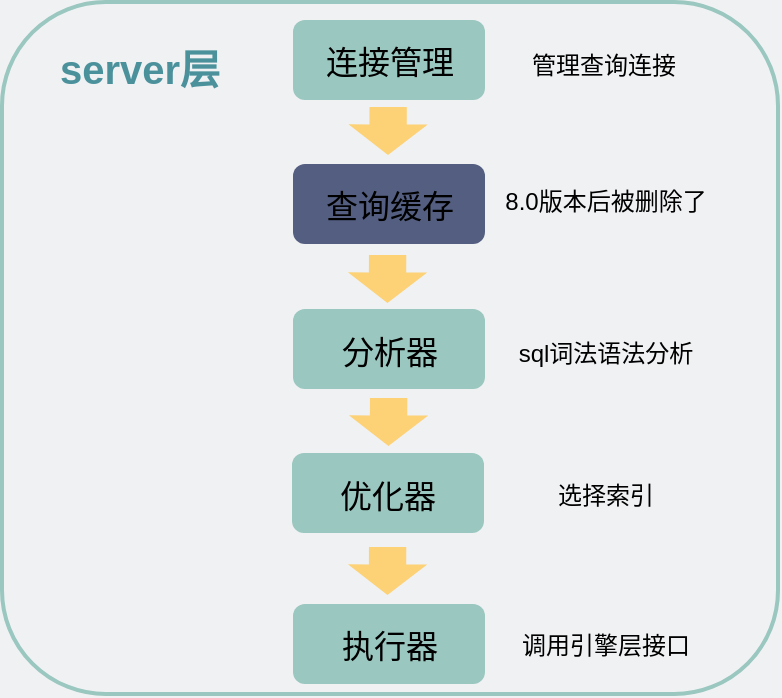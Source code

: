 <mxfile version="17.4.2" type="github"><diagram id="3228e29e-7158-1315-38df-8450db1d8a1d" name="Page-1"><mxGraphModel dx="998" dy="540" grid="0" gridSize="10" guides="1" tooltips="1" connect="1" arrows="1" fold="1" page="1" pageScale="1" pageWidth="800" pageHeight="400" background="#EFF1F3" math="0" shadow="0"><root><mxCell id="0"/><mxCell id="1" parent="0"/><mxCell id="23iM9Gp5Ji6-i4gFpPbt-2" value="" style="rounded=1;whiteSpace=wrap;html=1;fillColor=none;strokeColor=#9AC7BF;strokeWidth=2;" parent="1" vertex="1"><mxGeometry x="206" y="27" width="388" height="346" as="geometry"/></mxCell><mxCell id="23iM9Gp5Ji6-i4gFpPbt-3" value="&lt;font size=&quot;1&quot; color=&quot;#4a919b&quot;&gt;&lt;b style=&quot;font-size: 20px&quot;&gt;server层&lt;/b&gt;&lt;/font&gt;" style="text;html=1;strokeColor=none;fillColor=none;align=center;verticalAlign=middle;whiteSpace=wrap;rounded=0;" parent="1" vertex="1"><mxGeometry x="224" y="44" width="102" height="32" as="geometry"/></mxCell><mxCell id="23iM9Gp5Ji6-i4gFpPbt-4" value="&lt;font style=&quot;font-size: 16px&quot; color=&quot;#000000&quot;&gt;连接管理&lt;/font&gt;" style="rounded=1;whiteSpace=wrap;html=1;fontSize=22;fontColor=#FFFFFF;fillColor=#9AC7BF;strokeColor=none;" parent="1" vertex="1"><mxGeometry x="351.5" y="36" width="96" height="40" as="geometry"/></mxCell><mxCell id="23iM9Gp5Ji6-i4gFpPbt-7" value="&lt;font color=&quot;#000000&quot;&gt;&lt;span style=&quot;font-size: 16px&quot;&gt;分析器&lt;/span&gt;&lt;/font&gt;" style="rounded=1;whiteSpace=wrap;html=1;fontSize=22;fontColor=#FFFFFF;fillColor=#9AC7BF;strokeColor=none;" parent="1" vertex="1"><mxGeometry x="351.5" y="180.5" width="96" height="40" as="geometry"/></mxCell><mxCell id="23iM9Gp5Ji6-i4gFpPbt-10" value="&lt;font color=&quot;#000000&quot;&gt;&lt;span style=&quot;font-size: 16px&quot;&gt;优化器&lt;/span&gt;&lt;/font&gt;" style="rounded=1;whiteSpace=wrap;html=1;fontSize=22;fontColor=#FFFFFF;fillColor=#9AC7BF;strokeColor=none;" parent="1" vertex="1"><mxGeometry x="351" y="252.5" width="96" height="40" as="geometry"/></mxCell><mxCell id="23iM9Gp5Ji6-i4gFpPbt-13" value="&lt;font color=&quot;#000000&quot;&gt;&lt;span style=&quot;font-size: 16px&quot;&gt;执行器&lt;/span&gt;&lt;/font&gt;" style="rounded=1;whiteSpace=wrap;html=1;fontSize=22;fontColor=#FFFFFF;fillColor=#9AC7BF;strokeColor=none;" parent="1" vertex="1"><mxGeometry x="351.5" y="328" width="96" height="40" as="geometry"/></mxCell><mxCell id="23iM9Gp5Ji6-i4gFpPbt-15" value="&lt;font style=&quot;font-size: 12px&quot;&gt;管理查询连接&lt;/font&gt;" style="text;html=1;strokeColor=none;fillColor=none;align=center;verticalAlign=middle;whiteSpace=wrap;rounded=0;fontSize=16;fontColor=#000000;" parent="1" vertex="1"><mxGeometry x="447.5" y="41.5" width="118" height="31" as="geometry"/></mxCell><mxCell id="23iM9Gp5Ji6-i4gFpPbt-16" value="&lt;font style=&quot;font-size: 12px&quot;&gt;sql词法语法分析&lt;/font&gt;" style="text;html=1;strokeColor=none;fillColor=none;align=center;verticalAlign=middle;whiteSpace=wrap;rounded=0;fontSize=16;fontColor=#000000;" parent="1" vertex="1"><mxGeometry x="449" y="185" width="118" height="31" as="geometry"/></mxCell><mxCell id="23iM9Gp5Ji6-i4gFpPbt-17" value="&lt;font style=&quot;font-size: 12px&quot;&gt;选择索引&lt;/font&gt;" style="text;html=1;strokeColor=none;fillColor=none;align=center;verticalAlign=middle;whiteSpace=wrap;rounded=0;fontSize=16;fontColor=#000000;" parent="1" vertex="1"><mxGeometry x="449" y="256" width="118" height="31" as="geometry"/></mxCell><mxCell id="23iM9Gp5Ji6-i4gFpPbt-18" value="&lt;font style=&quot;font-size: 12px&quot;&gt;调用引擎层接口&lt;/font&gt;" style="text;html=1;strokeColor=none;fillColor=none;align=center;verticalAlign=middle;whiteSpace=wrap;rounded=0;fontSize=16;fontColor=#000000;" parent="1" vertex="1"><mxGeometry x="449" y="331" width="118" height="31" as="geometry"/></mxCell><mxCell id="nmHDwvDxE2jo5v5Rmbuw-1" value="&lt;font color=&quot;#000000&quot;&gt;&lt;span style=&quot;font-size: 16px&quot;&gt;查询缓存&lt;/span&gt;&lt;/font&gt;" style="rounded=1;whiteSpace=wrap;html=1;fontSize=22;fontColor=#FFFFFF;fillColor=#535E80;strokeColor=none;" parent="1" vertex="1"><mxGeometry x="351.5" y="108" width="96" height="40" as="geometry"/></mxCell><mxCell id="nmHDwvDxE2jo5v5Rmbuw-2" value="" style="shape=flexArrow;endArrow=classic;html=1;rounded=0;fontSize=16;fontColor=#000000;fillColor=#FDD276;strokeColor=none;width=18.667;endSize=4.751;" parent="1" edge="1"><mxGeometry width="50" height="50" relative="1" as="geometry"><mxPoint x="399.08" y="79" as="sourcePoint"/><mxPoint x="399" y="104" as="targetPoint"/></mxGeometry></mxCell><mxCell id="nmHDwvDxE2jo5v5Rmbuw-3" value="&lt;span style=&quot;font-size: 12px&quot;&gt;8.0版本后被删除了&lt;/span&gt;" style="text;html=1;strokeColor=none;fillColor=none;align=center;verticalAlign=middle;whiteSpace=wrap;rounded=0;fontSize=16;fontColor=#000000;" parent="1" vertex="1"><mxGeometry x="449" y="109" width="118" height="31" as="geometry"/></mxCell><mxCell id="JJDl01n4Sqx3ijPjx2OT-1" value="" style="shape=flexArrow;endArrow=classic;html=1;rounded=0;fontSize=16;fontColor=#000000;fillColor=#FDD276;strokeColor=none;width=18.667;endSize=4.751;" edge="1" parent="1"><mxGeometry width="50" height="50" relative="1" as="geometry"><mxPoint x="398.81" y="153" as="sourcePoint"/><mxPoint x="398.73" y="178" as="targetPoint"/></mxGeometry></mxCell><mxCell id="JJDl01n4Sqx3ijPjx2OT-3" value="" style="shape=flexArrow;endArrow=classic;html=1;rounded=0;fontSize=16;fontColor=#000000;fillColor=#FDD276;strokeColor=none;width=18.667;endSize=4.751;" edge="1" parent="1"><mxGeometry width="50" height="50" relative="1" as="geometry"><mxPoint x="399.31" y="224.5" as="sourcePoint"/><mxPoint x="399.23" y="249.5" as="targetPoint"/></mxGeometry></mxCell><mxCell id="JJDl01n4Sqx3ijPjx2OT-4" value="" style="shape=flexArrow;endArrow=classic;html=1;rounded=0;fontSize=16;fontColor=#000000;fillColor=#FDD276;strokeColor=none;width=18.667;endSize=4.751;" edge="1" parent="1"><mxGeometry width="50" height="50" relative="1" as="geometry"><mxPoint x="398.81" y="299" as="sourcePoint"/><mxPoint x="398.73" y="324" as="targetPoint"/></mxGeometry></mxCell></root></mxGraphModel></diagram></mxfile>